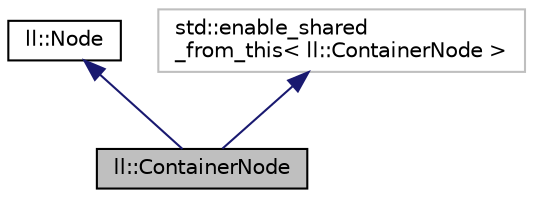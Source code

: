 digraph "ll::ContainerNode"
{
 // LATEX_PDF_SIZE
  edge [fontname="Helvetica",fontsize="10",labelfontname="Helvetica",labelfontsize="10"];
  node [fontname="Helvetica",fontsize="10",shape=record];
  Node1 [label="ll::ContainerNode",height=0.2,width=0.4,color="black", fillcolor="grey75", style="filled", fontcolor="black",tooltip=" "];
  Node2 -> Node1 [dir="back",color="midnightblue",fontsize="10",style="solid",fontname="Helvetica"];
  Node2 [label="ll::Node",height=0.2,width=0.4,color="black", fillcolor="white", style="filled",URL="$d2/d71/classll_1_1Node.html",tooltip=" "];
  Node3 -> Node1 [dir="back",color="midnightblue",fontsize="10",style="solid",fontname="Helvetica"];
  Node3 [label="std::enable_shared\l_from_this\< ll::ContainerNode \>",height=0.2,width=0.4,color="grey75", fillcolor="white", style="filled",tooltip=" "];
}
